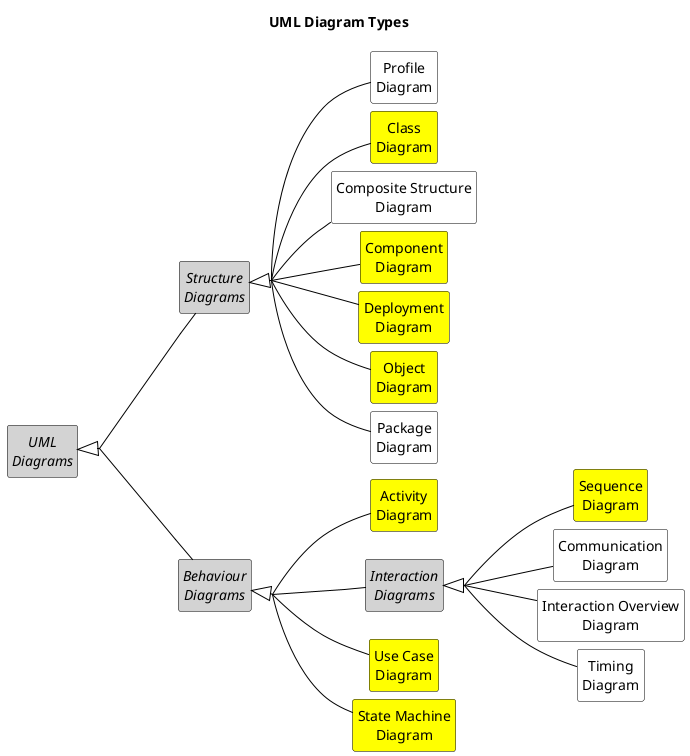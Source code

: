 @startuml
'https://plantuml.com/class-diagram

left to right direction

skinparam Padding 2
skinparam NodeSep 8
skinparam groupInheritance 2

skinparam class {
    BackgroundColor<<Category>> LightGray
    BackgroundColor<<SupportedDiagram>> Yellow
    BackgroundColor<<Diagram>> White
    ArrowColor Black
    BorderColor Black
}

hide circle
hide stereotype
hide methods
hide fields

title "UML Diagram Types"

abstract Diagram as "UML\nDiagrams" <<Category>>
abstract Structure as "Structure\nDiagrams" <<Category>>
abstract Behaviour as "Behaviour\nDiagrams" <<Category>>

Diagram <|-- Structure
Diagram <|-- Behaviour

together {
    class Profile as "Profile\nDiagram" <<Diagram>>
    class Class as "Class\nDiagram" <<SupportedDiagram>>
    class CompositeStructure as "Composite Structure\nDiagram" <<Diagram>>
    class Component as "Component\nDiagram" <<SupportedDiagram>>
    class Deployment as "Deployment\nDiagram" <<SupportedDiagram>>
    class Object as "Object\nDiagram" <<SupportedDiagram>>
    class Package as "Package\nDiagram" <<Diagram>>
}

Structure <|-- Profile
Structure <|-- Class
Structure <|-- CompositeStructure 
Structure <|-- Component 
Structure <|-- Deployment 
Structure <|-- Object
Structure <|-- Package

class Activity as "Activity\nDiagram" <<SupportedDiagram>>
abstract Interaction as "Interaction\nDiagrams" <<Category>>
class UseCase as "Use Case\nDiagram" <<SupportedDiagram>>
class StateMachine as "State Machine\nDiagram" <<SupportedDiagram>>

Behaviour <|-- Activity
Behaviour <|-- Interaction
Behaviour <|-- UseCase
Behaviour <|-- StateMachine 

together {
    class Sequence as "Sequence\nDiagram" <<SupportedDiagram>>
    class Communication as "Communication\nDiagram" <<Diagram>>
    class InteractionOverview as "Interaction Overview\nDiagram" <<Diagram>>
    class Timing as "Timing\nDiagram" <<Diagram>>
}

Interaction <|-- Sequence 
Interaction <|-- Communication
Interaction <|-- InteractionOverview
Interaction <|-- Timing

@enduml
